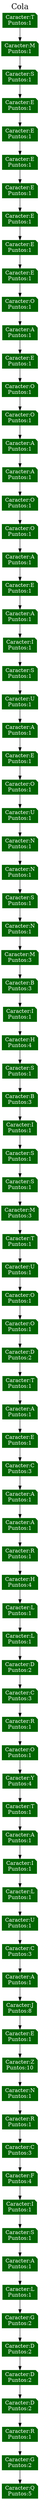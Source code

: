 digraph FichaCola {
	rankdir=TB;	node[shape = note, fontcolor = white, style = filled, color = darkgreen];
	graph[label = "Cola", labelloc = t, fontsize = 20];
	Object0 [label = "Caracter:Q\lPuntos:5"];
	Object1 [label = "Caracter:G\lPuntos:2"];
	Object2 [label = "Caracter:R\lPuntos:1"];
	Object3 [label = "Caracter:D\lPuntos:2"];
	Object4 [label = "Caracter:D\lPuntos:2"];
	Object5 [label = "Caracter:D\lPuntos:2"];
	Object6 [label = "Caracter:G\lPuntos:2"];
	Object7 [label = "Caracter:L\lPuntos:1"];
	Object8 [label = "Caracter:A\lPuntos:1"];
	Object9 [label = "Caracter:S\lPuntos:1"];
	Object10 [label = "Caracter:I\lPuntos:1"];
	Object11 [label = "Caracter:F\lPuntos:4"];
	Object12 [label = "Caracter:C\lPuntos:3"];
	Object13 [label = "Caracter:R\lPuntos:1"];
	Object14 [label = "Caracter:N\lPuntos:1"];
	Object15 [label = "Caracter:Z\lPuntos:10"];
	Object16 [label = "Caracter:E\lPuntos:1"];
	Object17 [label = "Caracter:J\lPuntos:8"];
	Object18 [label = "Caracter:A\lPuntos:1"];
	Object19 [label = "Caracter:C\lPuntos:3"];
	Object20 [label = "Caracter:U\lPuntos:1"];
	Object21 [label = "Caracter:L\lPuntos:1"];
	Object22 [label = "Caracter:I\lPuntos:1"];
	Object23 [label = "Caracter:A\lPuntos:1"];
	Object24 [label = "Caracter:T\lPuntos:1"];
	Object25 [label = "Caracter:Y\lPuntos:4"];
	Object26 [label = "Caracter:O\lPuntos:1"];
	Object27 [label = "Caracter:R\lPuntos:1"];
	Object28 [label = "Caracter:C\lPuntos:3"];
	Object29 [label = "Caracter:D\lPuntos:2"];
	Object30 [label = "Caracter:L\lPuntos:1"];
	Object31 [label = "Caracter:L\lPuntos:1"];
	Object32 [label = "Caracter:H\lPuntos:4"];
	Object33 [label = "Caracter:R\lPuntos:1"];
	Object34 [label = "Caracter:A\lPuntos:1"];
	Object35 [label = "Caracter:A\lPuntos:1"];
	Object36 [label = "Caracter:C\lPuntos:3"];
	Object37 [label = "Caracter:E\lPuntos:1"];
	Object38 [label = "Caracter:A\lPuntos:1"];
	Object39 [label = "Caracter:T\lPuntos:1"];
	Object40 [label = "Caracter:D\lPuntos:2"];
	Object41 [label = "Caracter:O\lPuntos:1"];
	Object42 [label = "Caracter:O\lPuntos:1"];
	Object43 [label = "Caracter:U\lPuntos:1"];
	Object44 [label = "Caracter:T\lPuntos:1"];
	Object45 [label = "Caracter:M\lPuntos:3"];
	Object46 [label = "Caracter:S\lPuntos:1"];
	Object47 [label = "Caracter:S\lPuntos:1"];
	Object48 [label = "Caracter:I\lPuntos:1"];
	Object49 [label = "Caracter:B\lPuntos:3"];
	Object50 [label = "Caracter:S\lPuntos:1"];
	Object51 [label = "Caracter:H\lPuntos:4"];
	Object52 [label = "Caracter:I\lPuntos:1"];
	Object53 [label = "Caracter:B\lPuntos:3"];
	Object54 [label = "Caracter:M\lPuntos:3"];
	Object55 [label = "Caracter:N\lPuntos:1"];
	Object56 [label = "Caracter:S\lPuntos:1"];
	Object57 [label = "Caracter:N\lPuntos:1"];
	Object58 [label = "Caracter:N\lPuntos:1"];
	Object59 [label = "Caracter:U\lPuntos:1"];
	Object60 [label = "Caracter:O\lPuntos:1"];
	Object61 [label = "Caracter:E\lPuntos:1"];
	Object62 [label = "Caracter:A\lPuntos:1"];
	Object63 [label = "Caracter:U\lPuntos:1"];
	Object64 [label = "Caracter:S\lPuntos:1"];
	Object65 [label = "Caracter:I\lPuntos:1"];
	Object66 [label = "Caracter:A\lPuntos:1"];
	Object67 [label = "Caracter:E\lPuntos:1"];
	Object68 [label = "Caracter:A\lPuntos:1"];
	Object69 [label = "Caracter:O\lPuntos:1"];
	Object70 [label = "Caracter:O\lPuntos:1"];
	Object71 [label = "Caracter:A\lPuntos:1"];
	Object72 [label = "Caracter:A\lPuntos:1"];
	Object73 [label = "Caracter:O\lPuntos:1"];
	Object74 [label = "Caracter:O\lPuntos:1"];
	Object75 [label = "Caracter:E\lPuntos:1"];
	Object76 [label = "Caracter:A\lPuntos:1"];
	Object77 [label = "Caracter:O\lPuntos:1"];
	Object78 [label = "Caracter:E\lPuntos:1"];
	Object79 [label = "Caracter:E\lPuntos:1"];
	Object80 [label = "Caracter:E\lPuntos:1"];
	Object81 [label = "Caracter:E\lPuntos:1"];
	Object82 [label = "Caracter:E\lPuntos:1"];
	Object83 [label = "Caracter:E\lPuntos:1"];
	Object84 [label = "Caracter:E\lPuntos:1"];
	Object85 [label = "Caracter:S\lPuntos:1"];
	Object86 [label = "Caracter:M\lPuntos:1"];
	Object87 [label = "Caracter:T\lPuntos:1"];
	Object87->Object86;
	Object86->Object85;
	Object85->Object84;
	Object84->Object83;
	Object83->Object82;
	Object82->Object81;
	Object81->Object80;
	Object80->Object79;
	Object79->Object78;
	Object78->Object77;
	Object77->Object76;
	Object76->Object75;
	Object75->Object74;
	Object74->Object73;
	Object73->Object72;
	Object72->Object71;
	Object71->Object70;
	Object70->Object69;
	Object69->Object68;
	Object68->Object67;
	Object67->Object66;
	Object66->Object65;
	Object65->Object64;
	Object64->Object63;
	Object63->Object62;
	Object62->Object61;
	Object61->Object60;
	Object60->Object59;
	Object59->Object58;
	Object58->Object57;
	Object57->Object56;
	Object56->Object55;
	Object55->Object54;
	Object54->Object53;
	Object53->Object52;
	Object52->Object51;
	Object51->Object50;
	Object50->Object49;
	Object49->Object48;
	Object48->Object47;
	Object47->Object46;
	Object46->Object45;
	Object45->Object44;
	Object44->Object43;
	Object43->Object42;
	Object42->Object41;
	Object41->Object40;
	Object40->Object39;
	Object39->Object38;
	Object38->Object37;
	Object37->Object36;
	Object36->Object35;
	Object35->Object34;
	Object34->Object33;
	Object33->Object32;
	Object32->Object31;
	Object31->Object30;
	Object30->Object29;
	Object29->Object28;
	Object28->Object27;
	Object27->Object26;
	Object26->Object25;
	Object25->Object24;
	Object24->Object23;
	Object23->Object22;
	Object22->Object21;
	Object21->Object20;
	Object20->Object19;
	Object19->Object18;
	Object18->Object17;
	Object17->Object16;
	Object16->Object15;
	Object15->Object14;
	Object14->Object13;
	Object13->Object12;
	Object12->Object11;
	Object11->Object10;
	Object10->Object9;
	Object9->Object8;
	Object8->Object7;
	Object7->Object6;
	Object6->Object5;
	Object5->Object4;
	Object4->Object3;
	Object3->Object2;
	Object2->Object1;
	Object1->Object0;
}